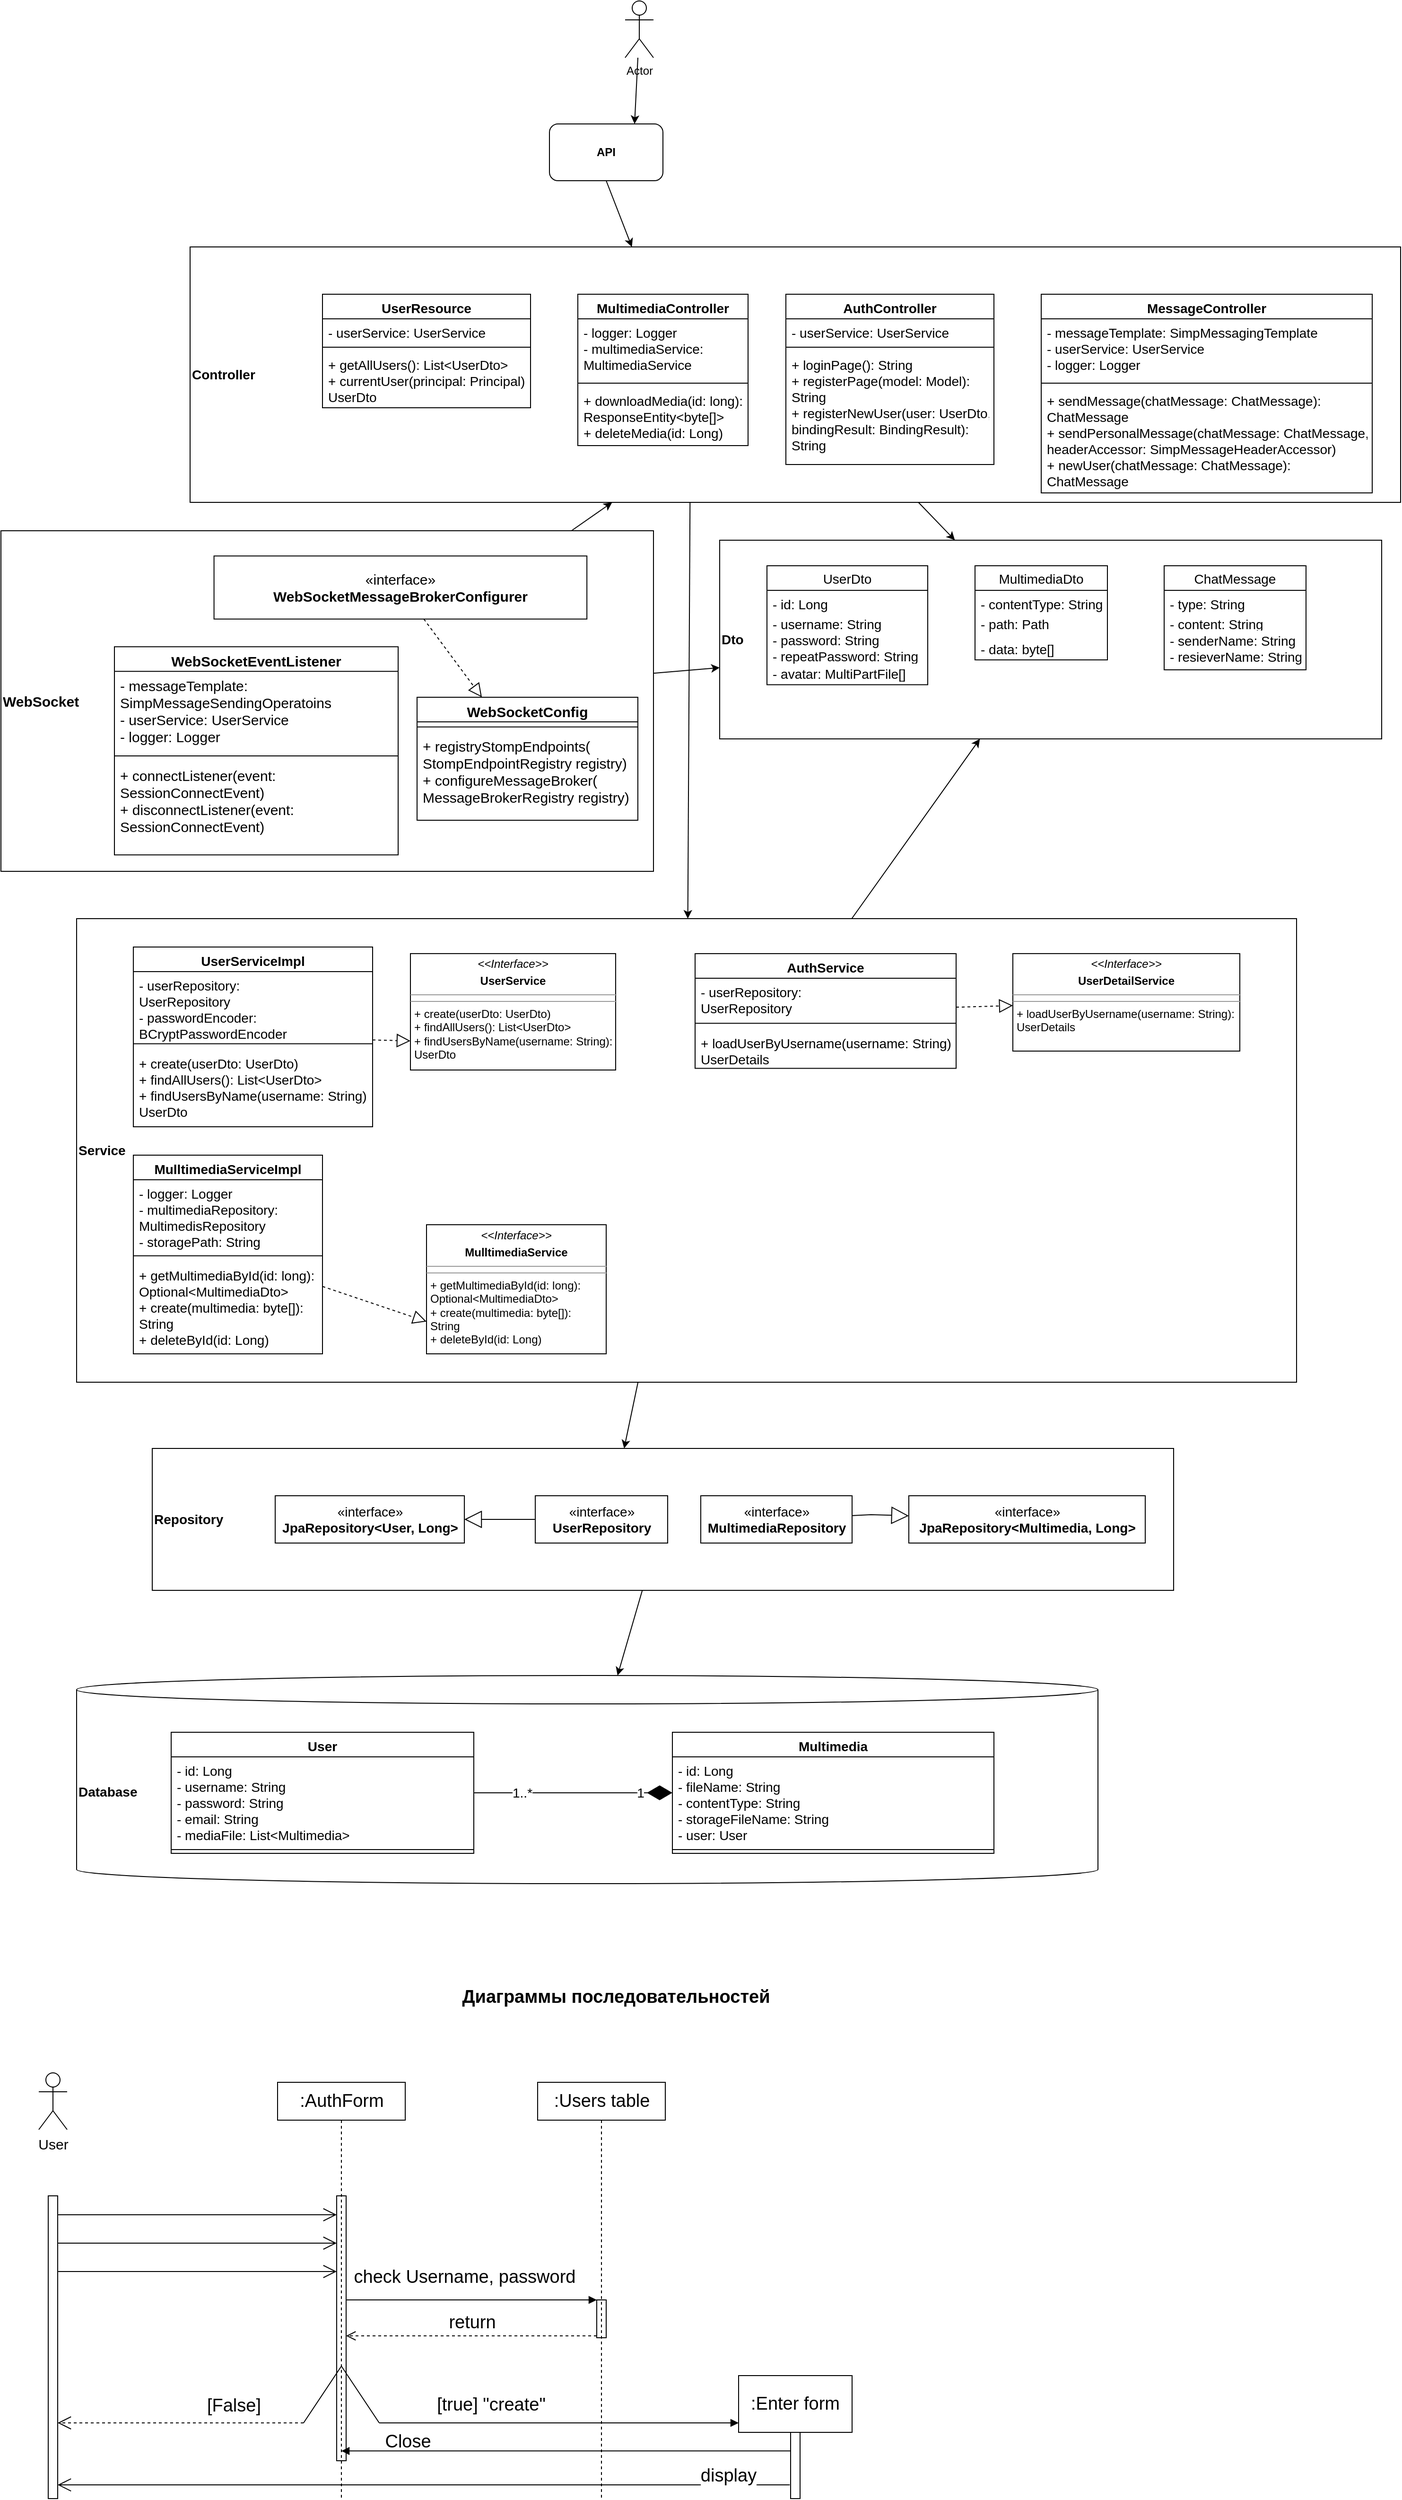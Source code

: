 <mxfile version="17.5.0" type="github">
  <diagram id="T5TLAatCbtVXXhCoBw2x" name="Page-1">
    <mxGraphModel dx="2500" dy="2068" grid="1" gridSize="10" guides="1" tooltips="1" connect="1" arrows="1" fold="1" page="1" pageScale="1" pageWidth="827" pageHeight="1169" math="0" shadow="0">
      <root>
        <mxCell id="0" />
        <mxCell id="1" parent="0" />
        <mxCell id="Z2O5uWB8J5TpZVNlAOfy-1" value="Actor" style="shape=umlActor;verticalLabelPosition=bottom;verticalAlign=top;html=1;outlineConnect=0;" vertex="1" parent="1">
          <mxGeometry x="220" y="-120" width="30" height="60" as="geometry" />
        </mxCell>
        <mxCell id="Z2O5uWB8J5TpZVNlAOfy-2" value="&lt;b&gt;API&lt;/b&gt;" style="rounded=1;whiteSpace=wrap;html=1;" vertex="1" parent="1">
          <mxGeometry x="140" y="10" width="120" height="60" as="geometry" />
        </mxCell>
        <mxCell id="Z2O5uWB8J5TpZVNlAOfy-3" value="" style="endArrow=classic;html=1;rounded=0;fontSize=13;exitX=0.5;exitY=1;exitDx=0;exitDy=0;entryX=0.365;entryY=0;entryDx=0;entryDy=0;entryPerimeter=0;" edge="1" parent="1" source="Z2O5uWB8J5TpZVNlAOfy-2" target="Z2O5uWB8J5TpZVNlAOfy-4">
          <mxGeometry width="50" height="50" relative="1" as="geometry">
            <mxPoint x="390" y="420" as="sourcePoint" />
            <mxPoint x="375" y="210" as="targetPoint" />
            <Array as="points" />
          </mxGeometry>
        </mxCell>
        <mxCell id="Z2O5uWB8J5TpZVNlAOfy-4" value="&lt;div style=&quot;font-size: 14px&quot; align=&quot;left&quot;&gt;&lt;font style=&quot;font-size: 14px&quot;&gt;&lt;b&gt;Controller&lt;/b&gt;&lt;/font&gt;&lt;/div&gt;" style="rounded=0;whiteSpace=wrap;html=1;fontSize=13;align=left;" vertex="1" parent="1">
          <mxGeometry x="-240" y="140" width="1280" height="270" as="geometry" />
        </mxCell>
        <mxCell id="Z2O5uWB8J5TpZVNlAOfy-5" value="" style="endArrow=classic;html=1;rounded=0;fontSize=13;exitX=0.413;exitY=1;exitDx=0;exitDy=0;exitPerimeter=0;" edge="1" parent="1" source="Z2O5uWB8J5TpZVNlAOfy-4" target="Z2O5uWB8J5TpZVNlAOfy-6">
          <mxGeometry width="50" height="50" relative="1" as="geometry">
            <mxPoint x="250" y="420" as="sourcePoint" />
            <mxPoint x="90" y="510" as="targetPoint" />
            <Array as="points" />
          </mxGeometry>
        </mxCell>
        <mxCell id="Z2O5uWB8J5TpZVNlAOfy-19" value="" style="endArrow=classic;html=1;rounded=0;fontSize=13;" edge="1" parent="1" source="Z2O5uWB8J5TpZVNlAOfy-7" target="Z2O5uWB8J5TpZVNlAOfy-10">
          <mxGeometry width="50" height="50" relative="1" as="geometry">
            <mxPoint x="480" y="760" as="sourcePoint" />
            <mxPoint x="483.24" y="817" as="targetPoint" />
            <Array as="points" />
          </mxGeometry>
        </mxCell>
        <mxCell id="Z2O5uWB8J5TpZVNlAOfy-47" value="UserResource" style="swimlane;fontStyle=1;align=center;verticalAlign=top;childLayout=stackLayout;horizontal=1;startSize=26;horizontalStack=0;resizeParent=1;resizeParentMax=0;resizeLast=0;collapsible=1;marginBottom=0;fontSize=14;" vertex="1" parent="1">
          <mxGeometry x="-100" y="190" width="220" height="120" as="geometry" />
        </mxCell>
        <mxCell id="Z2O5uWB8J5TpZVNlAOfy-48" value="- userService: UserService" style="text;strokeColor=none;fillColor=none;align=left;verticalAlign=top;spacingLeft=4;spacingRight=4;overflow=hidden;rotatable=0;points=[[0,0.5],[1,0.5]];portConstraint=eastwest;fontSize=14;" vertex="1" parent="Z2O5uWB8J5TpZVNlAOfy-47">
          <mxGeometry y="26" width="220" height="26" as="geometry" />
        </mxCell>
        <mxCell id="Z2O5uWB8J5TpZVNlAOfy-49" value="" style="line;strokeWidth=1;fillColor=none;align=left;verticalAlign=middle;spacingTop=-1;spacingLeft=3;spacingRight=3;rotatable=0;labelPosition=right;points=[];portConstraint=eastwest;fontSize=14;" vertex="1" parent="Z2O5uWB8J5TpZVNlAOfy-47">
          <mxGeometry y="52" width="220" height="8" as="geometry" />
        </mxCell>
        <mxCell id="Z2O5uWB8J5TpZVNlAOfy-50" value="+ getAllUsers(): List&lt;UserDto&gt;&#xa;+ currentUser(principal: Principal):&#xa;UserDto&#xa;&#xa;" style="text;strokeColor=none;fillColor=none;align=left;verticalAlign=top;spacingLeft=4;spacingRight=4;overflow=hidden;rotatable=0;points=[[0,0.5],[1,0.5]];portConstraint=eastwest;fontSize=14;" vertex="1" parent="Z2O5uWB8J5TpZVNlAOfy-47">
          <mxGeometry y="60" width="220" height="60" as="geometry" />
        </mxCell>
        <mxCell id="Z2O5uWB8J5TpZVNlAOfy-51" value="MultimediaController" style="swimlane;fontStyle=1;align=center;verticalAlign=top;childLayout=stackLayout;horizontal=1;startSize=26;horizontalStack=0;resizeParent=1;resizeParentMax=0;resizeLast=0;collapsible=1;marginBottom=0;fontSize=14;" vertex="1" parent="1">
          <mxGeometry x="170" y="190" width="180" height="160" as="geometry" />
        </mxCell>
        <mxCell id="Z2O5uWB8J5TpZVNlAOfy-52" value="- logger: Logger&#xa;- multimediaService:&#xa;MultimediaService&#xa;" style="text;strokeColor=none;fillColor=none;align=left;verticalAlign=top;spacingLeft=4;spacingRight=4;overflow=hidden;rotatable=0;points=[[0,0.5],[1,0.5]];portConstraint=eastwest;fontSize=14;" vertex="1" parent="Z2O5uWB8J5TpZVNlAOfy-51">
          <mxGeometry y="26" width="180" height="64" as="geometry" />
        </mxCell>
        <mxCell id="Z2O5uWB8J5TpZVNlAOfy-53" value="" style="line;strokeWidth=1;fillColor=none;align=left;verticalAlign=middle;spacingTop=-1;spacingLeft=3;spacingRight=3;rotatable=0;labelPosition=right;points=[];portConstraint=eastwest;fontSize=14;" vertex="1" parent="Z2O5uWB8J5TpZVNlAOfy-51">
          <mxGeometry y="90" width="180" height="8" as="geometry" />
        </mxCell>
        <mxCell id="Z2O5uWB8J5TpZVNlAOfy-54" value="+ downloadMedia(id: long): &#xa;ResponseEntity&lt;byte[]&gt;&#xa;+ deleteMedia(id: Long)&#xa;" style="text;strokeColor=none;fillColor=none;align=left;verticalAlign=top;spacingLeft=4;spacingRight=4;overflow=hidden;rotatable=0;points=[[0,0.5],[1,0.5]];portConstraint=eastwest;fontSize=14;" vertex="1" parent="Z2O5uWB8J5TpZVNlAOfy-51">
          <mxGeometry y="98" width="180" height="62" as="geometry" />
        </mxCell>
        <mxCell id="Z2O5uWB8J5TpZVNlAOfy-72" value="" style="endArrow=classic;html=1;rounded=0;fontSize=14;entryX=0.75;entryY=0;entryDx=0;entryDy=0;" edge="1" parent="1" source="Z2O5uWB8J5TpZVNlAOfy-1" target="Z2O5uWB8J5TpZVNlAOfy-2">
          <mxGeometry width="50" height="50" relative="1" as="geometry">
            <mxPoint x="450" y="60" as="sourcePoint" />
            <mxPoint x="500" y="10" as="targetPoint" />
          </mxGeometry>
        </mxCell>
        <mxCell id="Z2O5uWB8J5TpZVNlAOfy-137" value="" style="group" vertex="1" connectable="0" parent="1">
          <mxGeometry x="-360" y="1650" width="1080" height="220" as="geometry" />
        </mxCell>
        <mxCell id="Z2O5uWB8J5TpZVNlAOfy-10" value="&lt;div style=&quot;font-size: 14px&quot;&gt;&lt;font style=&quot;font-size: 14px&quot;&gt;&lt;b&gt;Database&lt;/b&gt;&lt;/font&gt;&lt;/div&gt;" style="shape=cylinder3;whiteSpace=wrap;html=1;boundedLbl=1;backgroundOutline=1;size=15;fontSize=13;align=left;" vertex="1" parent="Z2O5uWB8J5TpZVNlAOfy-137">
          <mxGeometry width="1080" height="220" as="geometry" />
        </mxCell>
        <mxCell id="Z2O5uWB8J5TpZVNlAOfy-11" value="User" style="swimlane;fontStyle=1;align=center;verticalAlign=top;childLayout=stackLayout;horizontal=1;startSize=26;horizontalStack=0;resizeParent=1;resizeParentMax=0;resizeLast=0;collapsible=1;marginBottom=0;fontSize=14;" vertex="1" parent="Z2O5uWB8J5TpZVNlAOfy-137">
          <mxGeometry x="100" y="60" width="320" height="128" as="geometry" />
        </mxCell>
        <mxCell id="Z2O5uWB8J5TpZVNlAOfy-12" value="- id: Long&#xa;- username: String&#xa;- password: String&#xa;- email: String&#xa;- mediaFile: List&lt;Multimedia&gt;&#xa;&#xa;" style="text;strokeColor=none;fillColor=none;align=left;verticalAlign=top;spacingLeft=4;spacingRight=4;overflow=hidden;rotatable=0;points=[[0,0.5],[1,0.5]];portConstraint=eastwest;fontSize=14;" vertex="1" parent="Z2O5uWB8J5TpZVNlAOfy-11">
          <mxGeometry y="26" width="320" height="94" as="geometry" />
        </mxCell>
        <mxCell id="Z2O5uWB8J5TpZVNlAOfy-13" value="" style="line;strokeWidth=1;fillColor=none;align=left;verticalAlign=middle;spacingTop=-1;spacingLeft=3;spacingRight=3;rotatable=0;labelPosition=right;points=[];portConstraint=eastwest;fontSize=14;" vertex="1" parent="Z2O5uWB8J5TpZVNlAOfy-11">
          <mxGeometry y="120" width="320" height="8" as="geometry" />
        </mxCell>
        <mxCell id="Z2O5uWB8J5TpZVNlAOfy-15" value="Multimedia" style="swimlane;fontStyle=1;align=center;verticalAlign=top;childLayout=stackLayout;horizontal=1;startSize=26;horizontalStack=0;resizeParent=1;resizeParentMax=0;resizeLast=0;collapsible=1;marginBottom=0;fontSize=14;" vertex="1" parent="Z2O5uWB8J5TpZVNlAOfy-137">
          <mxGeometry x="630" y="60" width="340" height="128" as="geometry" />
        </mxCell>
        <mxCell id="Z2O5uWB8J5TpZVNlAOfy-16" value="- id: Long&#xa;- fileName: String&#xa;- contentType: String&#xa;- storageFileName: String&#xa;- user: User&#xa;&#xa;&#xa;&#xa;" style="text;strokeColor=none;fillColor=none;align=left;verticalAlign=top;spacingLeft=4;spacingRight=4;overflow=hidden;rotatable=0;points=[[0,0.5],[1,0.5]];portConstraint=eastwest;fontSize=14;" vertex="1" parent="Z2O5uWB8J5TpZVNlAOfy-15">
          <mxGeometry y="26" width="340" height="94" as="geometry" />
        </mxCell>
        <mxCell id="Z2O5uWB8J5TpZVNlAOfy-17" value="" style="line;strokeWidth=1;fillColor=none;align=left;verticalAlign=middle;spacingTop=-1;spacingLeft=3;spacingRight=3;rotatable=0;labelPosition=right;points=[];portConstraint=eastwest;fontSize=14;" vertex="1" parent="Z2O5uWB8J5TpZVNlAOfy-15">
          <mxGeometry y="120" width="340" height="8" as="geometry" />
        </mxCell>
        <mxCell id="Z2O5uWB8J5TpZVNlAOfy-25" value="" style="endArrow=diamondThin;endFill=1;endSize=24;html=1;rounded=0;fontSize=14;" edge="1" parent="Z2O5uWB8J5TpZVNlAOfy-137" source="Z2O5uWB8J5TpZVNlAOfy-11" target="Z2O5uWB8J5TpZVNlAOfy-15">
          <mxGeometry width="160" relative="1" as="geometry">
            <mxPoint x="480" y="960" as="sourcePoint" />
            <mxPoint x="730" y="960" as="targetPoint" />
          </mxGeometry>
        </mxCell>
        <mxCell id="Z2O5uWB8J5TpZVNlAOfy-26" value="1..*" style="edgeLabel;html=1;align=center;verticalAlign=middle;resizable=0;points=[];fontSize=14;" vertex="1" connectable="0" parent="Z2O5uWB8J5TpZVNlAOfy-25">
          <mxGeometry x="-0.513" relative="1" as="geometry">
            <mxPoint as="offset" />
          </mxGeometry>
        </mxCell>
        <mxCell id="Z2O5uWB8J5TpZVNlAOfy-27" value="1" style="edgeLabel;html=1;align=center;verticalAlign=middle;resizable=0;points=[];fontSize=14;" vertex="1" connectable="0" parent="Z2O5uWB8J5TpZVNlAOfy-25">
          <mxGeometry x="0.676" relative="1" as="geometry">
            <mxPoint as="offset" />
          </mxGeometry>
        </mxCell>
        <mxCell id="Z2O5uWB8J5TpZVNlAOfy-140" value="" style="group" vertex="1" connectable="0" parent="1">
          <mxGeometry x="-360" y="750" width="1290" height="810" as="geometry" />
        </mxCell>
        <mxCell id="Z2O5uWB8J5TpZVNlAOfy-139" value="" style="group" vertex="1" connectable="0" parent="Z2O5uWB8J5TpZVNlAOfy-140">
          <mxGeometry x="80" y="660" width="1080" height="150" as="geometry" />
        </mxCell>
        <mxCell id="Z2O5uWB8J5TpZVNlAOfy-7" value="&lt;div style=&quot;font-size: 14px&quot; align=&quot;left&quot;&gt;&lt;font style=&quot;font-size: 14px&quot;&gt;&lt;b&gt;Re&lt;span class=&quot;VIiyi&quot; lang=&quot;en&quot;&gt;&lt;span class=&quot;JLqJ4b ChMk0b C1N51c&quot;&gt;&lt;span class=&quot;Q4iAWc&quot;&gt;pository&lt;/span&gt;&lt;/span&gt;&lt;/span&gt;&lt;/b&gt;&lt;/font&gt;&lt;/div&gt;" style="rounded=0;whiteSpace=wrap;html=1;fontSize=13;align=left;" vertex="1" parent="Z2O5uWB8J5TpZVNlAOfy-139">
          <mxGeometry width="1080" height="150" as="geometry" />
        </mxCell>
        <mxCell id="Z2O5uWB8J5TpZVNlAOfy-28" value="&lt;div&gt;«interface»&lt;b&gt;&lt;br&gt;&lt;/b&gt;&lt;/div&gt;&lt;div&gt;&lt;b&gt;User&lt;/b&gt;&lt;font style=&quot;font-size: 14px&quot;&gt;&lt;b&gt;Re&lt;span class=&quot;VIiyi&quot; lang=&quot;en&quot;&gt;&lt;span class=&quot;JLqJ4b ChMk0b C1N51c&quot;&gt;&lt;span class=&quot;Q4iAWc&quot;&gt;pository&lt;/span&gt;&lt;/span&gt;&lt;/span&gt;&lt;/b&gt;&lt;/font&gt;&lt;/div&gt;" style="html=1;fontSize=14;" vertex="1" parent="Z2O5uWB8J5TpZVNlAOfy-139">
          <mxGeometry x="405" y="50" width="140" height="50" as="geometry" />
        </mxCell>
        <mxCell id="Z2O5uWB8J5TpZVNlAOfy-29" value="&lt;div&gt;«interface»&lt;b&gt;&lt;br&gt;&lt;/b&gt;&lt;/div&gt;&lt;div&gt;&lt;b&gt;Multimedia&lt;/b&gt;&lt;font style=&quot;font-size: 14px&quot;&gt;&lt;b&gt;Re&lt;span class=&quot;VIiyi&quot; lang=&quot;en&quot;&gt;&lt;span class=&quot;JLqJ4b ChMk0b C1N51c&quot;&gt;&lt;span class=&quot;Q4iAWc&quot;&gt;pository&lt;/span&gt;&lt;/span&gt;&lt;/span&gt;&lt;/b&gt;&lt;/font&gt;&lt;/div&gt;" style="html=1;fontSize=14;" vertex="1" parent="Z2O5uWB8J5TpZVNlAOfy-139">
          <mxGeometry x="580" y="50" width="160" height="50" as="geometry" />
        </mxCell>
        <mxCell id="Z2O5uWB8J5TpZVNlAOfy-58" value="" style="endArrow=block;endSize=16;endFill=0;html=1;rounded=0;fontSize=14;entryX=1;entryY=0.5;entryDx=0;entryDy=0;" edge="1" parent="Z2O5uWB8J5TpZVNlAOfy-139" source="Z2O5uWB8J5TpZVNlAOfy-28" target="Z2O5uWB8J5TpZVNlAOfy-64">
          <mxGeometry x="0.864" y="60" width="160" relative="1" as="geometry">
            <mxPoint x="320" y="-360" as="sourcePoint" />
            <mxPoint x="280" y="-430" as="targetPoint" />
            <mxPoint as="offset" />
          </mxGeometry>
        </mxCell>
        <mxCell id="Z2O5uWB8J5TpZVNlAOfy-59" value="" style="endArrow=block;endSize=16;endFill=0;html=1;rounded=0;fontSize=14;" edge="1" parent="Z2O5uWB8J5TpZVNlAOfy-139" source="Z2O5uWB8J5TpZVNlAOfy-29" target="Z2O5uWB8J5TpZVNlAOfy-65">
          <mxGeometry x="-0.178" y="18" width="160" relative="1" as="geometry">
            <mxPoint x="816.834" y="-400" as="sourcePoint" />
            <mxPoint x="940" y="-390" as="targetPoint" />
            <Array as="points">
              <mxPoint x="760" y="70" />
            </Array>
            <mxPoint as="offset" />
          </mxGeometry>
        </mxCell>
        <mxCell id="Z2O5uWB8J5TpZVNlAOfy-64" value="&lt;div&gt;«interface»&lt;/div&gt;&lt;div&gt;&lt;b&gt;J&lt;/b&gt;&lt;font style=&quot;font-size: 14px&quot;&gt;&lt;b&gt;&lt;span class=&quot;VIiyi&quot; lang=&quot;en&quot;&gt;&lt;span class=&quot;JLqJ4b ChMk0b C1N51c&quot;&gt;&lt;span class=&quot;Q4iAWc&quot;&gt;pa&lt;/span&gt;&lt;/span&gt;&lt;/span&gt;&lt;/b&gt;&lt;/font&gt;&lt;font style=&quot;font-size: 14px&quot;&gt;&lt;b&gt;Re&lt;span class=&quot;VIiyi&quot; lang=&quot;en&quot;&gt;&lt;span class=&quot;JLqJ4b ChMk0b C1N51c&quot;&gt;&lt;span class=&quot;Q4iAWc&quot;&gt;pository&amp;lt;User, Long&amp;gt;&lt;/span&gt;&lt;/span&gt;&lt;/span&gt;&lt;/b&gt;&lt;/font&gt;&lt;/div&gt;" style="html=1;fontSize=14;" vertex="1" parent="Z2O5uWB8J5TpZVNlAOfy-139">
          <mxGeometry x="130" y="50" width="200" height="50" as="geometry" />
        </mxCell>
        <mxCell id="Z2O5uWB8J5TpZVNlAOfy-65" value="«interface»&lt;br&gt;&lt;div&gt;&lt;b&gt;J&lt;/b&gt;&lt;font style=&quot;font-size: 14px&quot;&gt;&lt;b&gt;&lt;span class=&quot;VIiyi&quot; lang=&quot;en&quot;&gt;&lt;span class=&quot;JLqJ4b ChMk0b C1N51c&quot;&gt;&lt;span class=&quot;Q4iAWc&quot;&gt;pa&lt;/span&gt;&lt;/span&gt;&lt;/span&gt;&lt;/b&gt;&lt;/font&gt;&lt;font style=&quot;font-size: 14px&quot;&gt;&lt;b&gt;Re&lt;span class=&quot;VIiyi&quot; lang=&quot;en&quot;&gt;&lt;span class=&quot;JLqJ4b ChMk0b C1N51c&quot;&gt;&lt;span class=&quot;Q4iAWc&quot;&gt;pository&amp;lt;Multimedia, Long&amp;gt;&lt;/span&gt;&lt;/span&gt;&lt;/span&gt;&lt;/b&gt;&lt;/font&gt;&lt;/div&gt;" style="html=1;fontSize=14;" vertex="1" parent="Z2O5uWB8J5TpZVNlAOfy-139">
          <mxGeometry x="800" y="50" width="250" height="50" as="geometry" />
        </mxCell>
        <mxCell id="Z2O5uWB8J5TpZVNlAOfy-8" value="" style="endArrow=classic;html=1;rounded=0;fontSize=13;entryX=0.462;entryY=0;entryDx=0;entryDy=0;entryPerimeter=0;" edge="1" parent="Z2O5uWB8J5TpZVNlAOfy-140" source="Z2O5uWB8J5TpZVNlAOfy-6" target="Z2O5uWB8J5TpZVNlAOfy-7">
          <mxGeometry width="50" height="50" relative="1" as="geometry">
            <mxPoint x="614.5" y="-100" as="sourcePoint" />
            <mxPoint x="614.5" y="-60" as="targetPoint" />
            <Array as="points" />
          </mxGeometry>
        </mxCell>
        <mxCell id="Z2O5uWB8J5TpZVNlAOfy-192" value="" style="group" vertex="1" connectable="0" parent="Z2O5uWB8J5TpZVNlAOfy-140">
          <mxGeometry y="100" width="1290" height="490" as="geometry" />
        </mxCell>
        <mxCell id="Z2O5uWB8J5TpZVNlAOfy-6" value="&lt;div align=&quot;left&quot;&gt;&lt;font style=&quot;font-size: 14px&quot;&gt;&lt;b&gt;Service&lt;/b&gt;&lt;/font&gt;&lt;/div&gt;" style="rounded=0;whiteSpace=wrap;html=1;fontSize=13;align=left;" vertex="1" parent="Z2O5uWB8J5TpZVNlAOfy-192">
          <mxGeometry width="1290" height="490" as="geometry" />
        </mxCell>
        <mxCell id="Z2O5uWB8J5TpZVNlAOfy-43" value="AuthService" style="swimlane;fontStyle=1;align=center;verticalAlign=top;childLayout=stackLayout;horizontal=1;startSize=26;horizontalStack=0;resizeParent=1;resizeParentMax=0;resizeLast=0;collapsible=1;marginBottom=0;fontSize=14;" vertex="1" parent="Z2O5uWB8J5TpZVNlAOfy-192">
          <mxGeometry x="654" y="36.95" width="276" height="121.29" as="geometry" />
        </mxCell>
        <mxCell id="Z2O5uWB8J5TpZVNlAOfy-44" value="- userRepository: &#xa;UserRepository" style="text;strokeColor=none;fillColor=none;align=left;verticalAlign=top;spacingLeft=4;spacingRight=4;overflow=hidden;rotatable=0;points=[[0,0.5],[1,0.5]];portConstraint=eastwest;fontSize=14;" vertex="1" parent="Z2O5uWB8J5TpZVNlAOfy-43">
          <mxGeometry y="26" width="276" height="41.29" as="geometry" />
        </mxCell>
        <mxCell id="Z2O5uWB8J5TpZVNlAOfy-45" value="" style="line;strokeWidth=1;fillColor=none;align=left;verticalAlign=middle;spacingTop=-1;spacingLeft=3;spacingRight=3;rotatable=0;labelPosition=right;points=[];portConstraint=eastwest;fontSize=14;" vertex="1" parent="Z2O5uWB8J5TpZVNlAOfy-43">
          <mxGeometry y="67.29" width="276" height="12.706" as="geometry" />
        </mxCell>
        <mxCell id="Z2O5uWB8J5TpZVNlAOfy-46" value="+ loadUserByUsername(username: String):&#xa;UserDetails" style="text;strokeColor=none;fillColor=none;align=left;verticalAlign=top;spacingLeft=4;spacingRight=4;overflow=hidden;rotatable=0;points=[[0,0.5],[1,0.5]];portConstraint=eastwest;fontSize=14;" vertex="1" parent="Z2O5uWB8J5TpZVNlAOfy-43">
          <mxGeometry y="79.996" width="276" height="41.294" as="geometry" />
        </mxCell>
        <mxCell id="Z2O5uWB8J5TpZVNlAOfy-61" value="&lt;p style=&quot;margin: 0px ; margin-top: 4px ; text-align: center&quot;&gt;&lt;i&gt;&amp;lt;&amp;lt;Interface&amp;gt;&amp;gt;&lt;/i&gt;&lt;/p&gt;&lt;p style=&quot;margin: 0px ; margin-top: 4px ; text-align: center&quot;&gt;&lt;b&gt;UserDetailService&lt;/b&gt;&lt;b&gt;&lt;/b&gt;&lt;b&gt;&lt;/b&gt;&lt;/p&gt;&lt;hr size=&quot;1&quot;&gt;&lt;hr size=&quot;1&quot;&gt;&lt;p style=&quot;margin: 0px ; margin-left: 4px&quot;&gt;+ loadUserByUsername(username: String):&lt;br&gt;UserDetails&lt;/p&gt;" style="verticalAlign=top;align=left;overflow=fill;fontSize=12;fontFamily=Helvetica;html=1;" vertex="1" parent="Z2O5uWB8J5TpZVNlAOfy-192">
          <mxGeometry x="990" y="36.95" width="240" height="103.05" as="geometry" />
        </mxCell>
        <mxCell id="Z2O5uWB8J5TpZVNlAOfy-86" value="&lt;p style=&quot;margin: 0px ; margin-top: 4px ; text-align: center&quot;&gt;&lt;i&gt;&amp;lt;&amp;lt;Interface&amp;gt;&amp;gt;&lt;/i&gt;&lt;b&gt;&lt;br&gt;&lt;/b&gt;&lt;/p&gt;&lt;p style=&quot;margin: 0px ; margin-top: 4px ; text-align: center&quot;&gt;&lt;b&gt;UserService&lt;/b&gt;&lt;br&gt;&lt;b&gt;&lt;/b&gt;&lt;/p&gt;&lt;hr size=&quot;1&quot;&gt;&lt;hr size=&quot;1&quot;&gt;&lt;p style=&quot;margin: 0px ; margin-left: 4px&quot;&gt;+ create(userDto: UserDto)&lt;br&gt;+ findAllUsers(): List&amp;lt;UserDto&amp;gt;&lt;br&gt;+ findUsersByName(username: String): &lt;br&gt;UserDto&lt;/p&gt;&lt;div&gt;&lt;br&gt;&lt;br&gt;&lt;/div&gt;" style="verticalAlign=top;align=left;overflow=fill;fontSize=12;fontFamily=Helvetica;html=1;" vertex="1" parent="Z2O5uWB8J5TpZVNlAOfy-192">
          <mxGeometry x="353" y="36.95" width="217" height="123.05" as="geometry" />
        </mxCell>
        <mxCell id="Z2O5uWB8J5TpZVNlAOfy-94" value="MulltimediaServiceImpl" style="swimlane;fontStyle=1;align=center;verticalAlign=top;childLayout=stackLayout;horizontal=1;startSize=26;horizontalStack=0;resizeParent=1;resizeParentMax=0;resizeLast=0;collapsible=1;marginBottom=0;fontSize=14;" vertex="1" parent="Z2O5uWB8J5TpZVNlAOfy-192">
          <mxGeometry x="60" y="250" width="200" height="209.996" as="geometry" />
        </mxCell>
        <mxCell id="Z2O5uWB8J5TpZVNlAOfy-95" value="- logger: Logger&#xa;- multimediaRepository:&#xa;MultimedisRepository&#xa;- storagePath: String&#xa;" style="text;strokeColor=none;fillColor=none;align=left;verticalAlign=top;spacingLeft=4;spacingRight=4;overflow=hidden;rotatable=0;points=[[0,0.5],[1,0.5]];portConstraint=eastwest;fontSize=14;" vertex="1" parent="Z2O5uWB8J5TpZVNlAOfy-94">
          <mxGeometry y="26" width="200" height="74" as="geometry" />
        </mxCell>
        <mxCell id="Z2O5uWB8J5TpZVNlAOfy-96" value="" style="line;strokeWidth=1;fillColor=none;align=left;verticalAlign=middle;spacingTop=-1;spacingLeft=3;spacingRight=3;rotatable=0;labelPosition=right;points=[];portConstraint=eastwest;fontSize=14;" vertex="1" parent="Z2O5uWB8J5TpZVNlAOfy-94">
          <mxGeometry y="100" width="200" height="12.706" as="geometry" />
        </mxCell>
        <mxCell id="Z2O5uWB8J5TpZVNlAOfy-97" value="+ getMultimediaById(id: long): &#xa;Optional&lt;MultimediaDto&gt;&#xa;+ create(multimedia: byte[]): &#xa;String&#xa;+ deleteById(id: Long)&#xa;" style="text;strokeColor=none;fillColor=none;align=left;verticalAlign=top;spacingLeft=4;spacingRight=4;overflow=hidden;rotatable=0;points=[[0,0.5],[1,0.5]];portConstraint=eastwest;fontSize=14;" vertex="1" parent="Z2O5uWB8J5TpZVNlAOfy-94">
          <mxGeometry y="112.706" width="200" height="97.29" as="geometry" />
        </mxCell>
        <mxCell id="Z2O5uWB8J5TpZVNlAOfy-98" value="&lt;p style=&quot;margin: 0px ; margin-top: 4px ; text-align: center&quot;&gt;&lt;i&gt;&amp;lt;&amp;lt;Interface&amp;gt;&amp;gt;&lt;/i&gt;&lt;/p&gt;&lt;p style=&quot;margin: 0px ; margin-top: 4px ; text-align: center&quot;&gt;&lt;b&gt;Mulltimedia&lt;/b&gt;&lt;b&gt;Service&lt;/b&gt;&lt;b&gt;&lt;/b&gt;&lt;/p&gt;&lt;hr size=&quot;1&quot;&gt;&lt;hr size=&quot;1&quot;&gt;&lt;p style=&quot;margin: 0px ; margin-left: 4px&quot;&gt;+ getMultimediaById(id: long): &lt;br&gt;Optional&amp;lt;MultimediaDto&amp;gt;&lt;br&gt;+ create(multimedia: byte[]): &lt;br&gt;String&lt;br&gt;+ deleteById(id: Long)&lt;/p&gt;&lt;div&gt;&lt;br&gt;&lt;br&gt;&lt;/div&gt;" style="verticalAlign=top;align=left;overflow=fill;fontSize=12;fontFamily=Helvetica;html=1;" vertex="1" parent="Z2O5uWB8J5TpZVNlAOfy-192">
          <mxGeometry x="370" y="323.53" width="190" height="136.47" as="geometry" />
        </mxCell>
        <mxCell id="Z2O5uWB8J5TpZVNlAOfy-82" value="UserServiceImpl" style="swimlane;fontStyle=1;align=center;verticalAlign=top;childLayout=stackLayout;horizontal=1;startSize=26;horizontalStack=0;resizeParent=1;resizeParentMax=0;resizeLast=0;collapsible=1;marginBottom=0;fontSize=14;" vertex="1" parent="Z2O5uWB8J5TpZVNlAOfy-192">
          <mxGeometry x="60" y="30" width="253" height="189.996" as="geometry" />
        </mxCell>
        <mxCell id="Z2O5uWB8J5TpZVNlAOfy-83" value="- userRepository: &#xa;UserRepository&#xa;- passwordEncoder: &#xa;BCryptPasswordEncoder&#xa;" style="text;strokeColor=none;fillColor=none;align=left;verticalAlign=top;spacingLeft=4;spacingRight=4;overflow=hidden;rotatable=0;points=[[0,0.5],[1,0.5]];portConstraint=eastwest;fontSize=14;fontStyle=0" vertex="1" parent="Z2O5uWB8J5TpZVNlAOfy-82">
          <mxGeometry y="26" width="253" height="69.88" as="geometry" />
        </mxCell>
        <mxCell id="Z2O5uWB8J5TpZVNlAOfy-84" value="" style="line;strokeWidth=1;fillColor=none;align=left;verticalAlign=middle;spacingTop=-1;spacingLeft=3;spacingRight=3;rotatable=0;labelPosition=right;points=[];portConstraint=eastwest;fontSize=14;" vertex="1" parent="Z2O5uWB8J5TpZVNlAOfy-82">
          <mxGeometry y="95.88" width="253" height="12.706" as="geometry" />
        </mxCell>
        <mxCell id="Z2O5uWB8J5TpZVNlAOfy-85" value="+ create(userDto: UserDto)&#xa;+ findAllUsers(): List&lt;UserDto&gt;&#xa;+ findUsersByName(username: String): &#xa;UserDto&#xa;" style="text;strokeColor=none;fillColor=none;align=left;verticalAlign=top;spacingLeft=4;spacingRight=4;overflow=hidden;rotatable=0;points=[[0,0.5],[1,0.5]];portConstraint=eastwest;fontSize=14;" vertex="1" parent="Z2O5uWB8J5TpZVNlAOfy-82">
          <mxGeometry y="108.586" width="253" height="81.41" as="geometry" />
        </mxCell>
        <mxCell id="Z2O5uWB8J5TpZVNlAOfy-63" value="" style="endArrow=block;dashed=1;endFill=0;endSize=12;html=1;rounded=0;fontSize=14;" edge="1" parent="Z2O5uWB8J5TpZVNlAOfy-192" source="Z2O5uWB8J5TpZVNlAOfy-43" target="Z2O5uWB8J5TpZVNlAOfy-61">
          <mxGeometry width="160" relative="1" as="geometry">
            <mxPoint x="910" y="975.588" as="sourcePoint" />
            <mxPoint x="865.694" y="929.529" as="targetPoint" />
            <Array as="points" />
          </mxGeometry>
        </mxCell>
        <mxCell id="Z2O5uWB8J5TpZVNlAOfy-99" value="" style="endArrow=block;dashed=1;endFill=0;endSize=12;html=1;rounded=0;fontSize=14;entryX=0;entryY=0.75;entryDx=0;entryDy=0;" edge="1" parent="Z2O5uWB8J5TpZVNlAOfy-192" source="Z2O5uWB8J5TpZVNlAOfy-94" target="Z2O5uWB8J5TpZVNlAOfy-98">
          <mxGeometry width="160" relative="1" as="geometry">
            <mxPoint x="170" y="1471.912" as="sourcePoint" />
            <mxPoint x="330" y="1471.912" as="targetPoint" />
          </mxGeometry>
        </mxCell>
        <mxCell id="Z2O5uWB8J5TpZVNlAOfy-87" value="" style="endArrow=block;dashed=1;endFill=0;endSize=12;html=1;rounded=0;fontSize=14;entryX=0;entryY=0.75;entryDx=0;entryDy=0;" edge="1" parent="Z2O5uWB8J5TpZVNlAOfy-192" source="Z2O5uWB8J5TpZVNlAOfy-82" target="Z2O5uWB8J5TpZVNlAOfy-86">
          <mxGeometry width="160" relative="1" as="geometry">
            <mxPoint x="170" y="1253.529" as="sourcePoint" />
            <mxPoint x="330" y="1253.529" as="targetPoint" />
          </mxGeometry>
        </mxCell>
        <mxCell id="Z2O5uWB8J5TpZVNlAOfy-141" value="" style="endArrow=classic;html=1;rounded=0;fontSize=14;" edge="1" parent="1" source="Z2O5uWB8J5TpZVNlAOfy-4" target="Z2O5uWB8J5TpZVNlAOfy-136">
          <mxGeometry width="50" height="50" relative="1" as="geometry">
            <mxPoint x="190" y="460" as="sourcePoint" />
            <mxPoint x="240" y="410" as="targetPoint" />
          </mxGeometry>
        </mxCell>
        <mxCell id="Z2O5uWB8J5TpZVNlAOfy-143" value="" style="endArrow=classic;html=1;rounded=0;fontSize=14;" edge="1" parent="1" source="Z2O5uWB8J5TpZVNlAOfy-6" target="Z2O5uWB8J5TpZVNlAOfy-136">
          <mxGeometry width="50" height="50" relative="1" as="geometry">
            <mxPoint x="389" y="670" as="sourcePoint" />
            <mxPoint x="439" y="620" as="targetPoint" />
          </mxGeometry>
        </mxCell>
        <mxCell id="Z2O5uWB8J5TpZVNlAOfy-160" value="AuthController" style="swimlane;fontStyle=1;align=center;verticalAlign=top;childLayout=stackLayout;horizontal=1;startSize=26;horizontalStack=0;resizeParent=1;resizeParentMax=0;resizeLast=0;collapsible=1;marginBottom=0;fontSize=14;" vertex="1" parent="1">
          <mxGeometry x="390" y="190" width="220" height="180" as="geometry" />
        </mxCell>
        <mxCell id="Z2O5uWB8J5TpZVNlAOfy-161" value="- userService: UserService" style="text;strokeColor=none;fillColor=none;align=left;verticalAlign=top;spacingLeft=4;spacingRight=4;overflow=hidden;rotatable=0;points=[[0,0.5],[1,0.5]];portConstraint=eastwest;fontSize=14;" vertex="1" parent="Z2O5uWB8J5TpZVNlAOfy-160">
          <mxGeometry y="26" width="220" height="26" as="geometry" />
        </mxCell>
        <mxCell id="Z2O5uWB8J5TpZVNlAOfy-162" value="" style="line;strokeWidth=1;fillColor=none;align=left;verticalAlign=middle;spacingTop=-1;spacingLeft=3;spacingRight=3;rotatable=0;labelPosition=right;points=[];portConstraint=eastwest;fontSize=14;" vertex="1" parent="Z2O5uWB8J5TpZVNlAOfy-160">
          <mxGeometry y="52" width="220" height="8" as="geometry" />
        </mxCell>
        <mxCell id="Z2O5uWB8J5TpZVNlAOfy-163" value="+ loginPage(): String&#xa;+ registerPage(model: Model):&#xa;String&#xa;+ registerNewUser(user: UserDto,&#xa;bindingResult: BindingResult):&#xa;String&#xa;&#xa;&#xa;" style="text;strokeColor=none;fillColor=none;align=left;verticalAlign=top;spacingLeft=4;spacingRight=4;overflow=hidden;rotatable=0;points=[[0,0.5],[1,0.5]];portConstraint=eastwest;fontSize=14;" vertex="1" parent="Z2O5uWB8J5TpZVNlAOfy-160">
          <mxGeometry y="60" width="220" height="120" as="geometry" />
        </mxCell>
        <mxCell id="Z2O5uWB8J5TpZVNlAOfy-168" value="MessageController" style="swimlane;fontStyle=1;align=center;verticalAlign=top;childLayout=stackLayout;horizontal=1;startSize=26;horizontalStack=0;resizeParent=1;resizeParentMax=0;resizeLast=0;collapsible=1;marginBottom=0;fontSize=14;" vertex="1" parent="1">
          <mxGeometry x="660" y="190" width="350" height="210" as="geometry" />
        </mxCell>
        <mxCell id="Z2O5uWB8J5TpZVNlAOfy-169" value="- messageTemplate: SimpMessagingTemplate&#xa;- userService: UserService&#xa;- logger: Logger&#xa;&#xa;" style="text;strokeColor=none;fillColor=none;align=left;verticalAlign=top;spacingLeft=4;spacingRight=4;overflow=hidden;rotatable=0;points=[[0,0.5],[1,0.5]];portConstraint=eastwest;fontSize=14;" vertex="1" parent="Z2O5uWB8J5TpZVNlAOfy-168">
          <mxGeometry y="26" width="350" height="64" as="geometry" />
        </mxCell>
        <mxCell id="Z2O5uWB8J5TpZVNlAOfy-170" value="" style="line;strokeWidth=1;fillColor=none;align=left;verticalAlign=middle;spacingTop=-1;spacingLeft=3;spacingRight=3;rotatable=0;labelPosition=right;points=[];portConstraint=eastwest;fontSize=14;" vertex="1" parent="Z2O5uWB8J5TpZVNlAOfy-168">
          <mxGeometry y="90" width="350" height="8" as="geometry" />
        </mxCell>
        <mxCell id="Z2O5uWB8J5TpZVNlAOfy-171" value="+ sendMessage(chatMessage: ChatMessage): &#xa;ChatMessage&#xa;+ sendPersonalMessage(chatMessage: ChatMessage,&#xa;headerAccessor: SimpMessageHeaderAccessor)&#xa;+ newUser(chatMessage: ChatMessage): &#xa;ChatMessage&#xa;" style="text;strokeColor=none;fillColor=none;align=left;verticalAlign=top;spacingLeft=4;spacingRight=4;overflow=hidden;rotatable=0;points=[[0,0.5],[1,0.5]];portConstraint=eastwest;fontSize=14;" vertex="1" parent="Z2O5uWB8J5TpZVNlAOfy-168">
          <mxGeometry y="98" width="350" height="112" as="geometry" />
        </mxCell>
        <mxCell id="Z2O5uWB8J5TpZVNlAOfy-190" value="" style="group" vertex="1" connectable="0" parent="1">
          <mxGeometry x="320" y="450" width="700" height="210" as="geometry" />
        </mxCell>
        <mxCell id="Z2O5uWB8J5TpZVNlAOfy-136" value="&lt;div align=&quot;left&quot;&gt;&lt;b&gt;Dto&lt;br&gt;&lt;/b&gt;&lt;/div&gt;" style="rounded=0;whiteSpace=wrap;html=1;fontSize=14;align=left;" vertex="1" parent="Z2O5uWB8J5TpZVNlAOfy-190">
          <mxGeometry width="700" height="210" as="geometry" />
        </mxCell>
        <mxCell id="Z2O5uWB8J5TpZVNlAOfy-144" value="UserDto" style="swimlane;fontStyle=0;childLayout=stackLayout;horizontal=1;startSize=26;fillColor=none;horizontalStack=0;resizeParent=1;resizeParentMax=0;resizeLast=0;collapsible=1;marginBottom=0;fontSize=14;" vertex="1" parent="Z2O5uWB8J5TpZVNlAOfy-190">
          <mxGeometry x="50" y="27.002" width="170" height="125.75" as="geometry" />
        </mxCell>
        <mxCell id="Z2O5uWB8J5TpZVNlAOfy-145" value="- id: Long&#xa;" style="text;strokeColor=none;fillColor=none;align=left;verticalAlign=top;spacingLeft=4;spacingRight=4;overflow=hidden;rotatable=0;points=[[0,0.5],[1,0.5]];portConstraint=eastwest;fontSize=14;" vertex="1" parent="Z2O5uWB8J5TpZVNlAOfy-144">
          <mxGeometry y="26" width="170" height="21" as="geometry" />
        </mxCell>
        <mxCell id="Z2O5uWB8J5TpZVNlAOfy-146" value="- username: String&#xa;- password: String&#xa;- repeatPassword: String" style="text;strokeColor=none;fillColor=none;align=left;verticalAlign=top;spacingLeft=4;spacingRight=4;overflow=hidden;rotatable=0;points=[[0,0.5],[1,0.5]];portConstraint=eastwest;fontSize=14;" vertex="1" parent="Z2O5uWB8J5TpZVNlAOfy-144">
          <mxGeometry y="47" width="170" height="52.5" as="geometry" />
        </mxCell>
        <mxCell id="Z2O5uWB8J5TpZVNlAOfy-147" value="- avatar: MultiPartFile[]" style="text;strokeColor=none;fillColor=none;align=left;verticalAlign=top;spacingLeft=4;spacingRight=4;overflow=hidden;rotatable=0;points=[[0,0.5],[1,0.5]];portConstraint=eastwest;fontSize=14;" vertex="1" parent="Z2O5uWB8J5TpZVNlAOfy-144">
          <mxGeometry y="99.5" width="170" height="26.25" as="geometry" />
        </mxCell>
        <mxCell id="Z2O5uWB8J5TpZVNlAOfy-152" value="MultimediaDto" style="swimlane;fontStyle=0;childLayout=stackLayout;horizontal=1;startSize=26;fillColor=none;horizontalStack=0;resizeParent=1;resizeParentMax=0;resizeLast=0;collapsible=1;marginBottom=0;fontSize=14;" vertex="1" parent="Z2O5uWB8J5TpZVNlAOfy-190">
          <mxGeometry x="270" y="27.0" width="140" height="99.5" as="geometry" />
        </mxCell>
        <mxCell id="Z2O5uWB8J5TpZVNlAOfy-153" value="- contentType: String" style="text;strokeColor=none;fillColor=none;align=left;verticalAlign=top;spacingLeft=4;spacingRight=4;overflow=hidden;rotatable=0;points=[[0,0.5],[1,0.5]];portConstraint=eastwest;fontSize=14;" vertex="1" parent="Z2O5uWB8J5TpZVNlAOfy-152">
          <mxGeometry y="26" width="140" height="21" as="geometry" />
        </mxCell>
        <mxCell id="Z2O5uWB8J5TpZVNlAOfy-154" value="- path: Path" style="text;strokeColor=none;fillColor=none;align=left;verticalAlign=top;spacingLeft=4;spacingRight=4;overflow=hidden;rotatable=0;points=[[0,0.5],[1,0.5]];portConstraint=eastwest;fontSize=14;" vertex="1" parent="Z2O5uWB8J5TpZVNlAOfy-152">
          <mxGeometry y="47" width="140" height="26.25" as="geometry" />
        </mxCell>
        <mxCell id="Z2O5uWB8J5TpZVNlAOfy-155" value="- data: byte[]" style="text;strokeColor=none;fillColor=none;align=left;verticalAlign=top;spacingLeft=4;spacingRight=4;overflow=hidden;rotatable=0;points=[[0,0.5],[1,0.5]];portConstraint=eastwest;fontSize=14;" vertex="1" parent="Z2O5uWB8J5TpZVNlAOfy-152">
          <mxGeometry y="73.25" width="140" height="26.25" as="geometry" />
        </mxCell>
        <mxCell id="Z2O5uWB8J5TpZVNlAOfy-182" value="ChatMessage" style="swimlane;fontStyle=0;childLayout=stackLayout;horizontal=1;startSize=26;fillColor=none;horizontalStack=0;resizeParent=1;resizeParentMax=0;resizeLast=0;collapsible=1;marginBottom=0;fontSize=14;" vertex="1" parent="Z2O5uWB8J5TpZVNlAOfy-190">
          <mxGeometry x="470" y="27.002" width="150" height="110" as="geometry" />
        </mxCell>
        <mxCell id="Z2O5uWB8J5TpZVNlAOfy-183" value="- type: String        " style="text;strokeColor=none;fillColor=none;align=left;verticalAlign=top;spacingLeft=4;spacingRight=4;overflow=hidden;rotatable=0;points=[[0,0.5],[1,0.5]];portConstraint=eastwest;fontSize=14;" vertex="1" parent="Z2O5uWB8J5TpZVNlAOfy-182">
          <mxGeometry y="26" width="150" height="21" as="geometry" />
        </mxCell>
        <mxCell id="Z2O5uWB8J5TpZVNlAOfy-184" value="- content: String" style="text;strokeColor=none;fillColor=none;align=left;verticalAlign=top;spacingLeft=4;spacingRight=4;overflow=hidden;rotatable=0;points=[[0,0.5],[1,0.5]];portConstraint=eastwest;fontSize=14;" vertex="1" parent="Z2O5uWB8J5TpZVNlAOfy-182">
          <mxGeometry y="47" width="150" height="17.5" as="geometry" />
        </mxCell>
        <mxCell id="Z2O5uWB8J5TpZVNlAOfy-185" value="- senderName: String&#xa;- resieverName: String&#xa;" style="text;strokeColor=none;fillColor=none;align=left;verticalAlign=top;spacingLeft=4;spacingRight=4;overflow=hidden;rotatable=0;points=[[0,0.5],[1,0.5]];portConstraint=eastwest;fontSize=14;" vertex="1" parent="Z2O5uWB8J5TpZVNlAOfy-182">
          <mxGeometry y="64.5" width="150" height="45.5" as="geometry" />
        </mxCell>
        <mxCell id="Z2O5uWB8J5TpZVNlAOfy-200" value="" style="endArrow=classic;html=1;rounded=0;fontSize=15;" edge="1" parent="1" source="Z2O5uWB8J5TpZVNlAOfy-199" target="Z2O5uWB8J5TpZVNlAOfy-4">
          <mxGeometry width="50" height="50" relative="1" as="geometry">
            <mxPoint x="150" y="460" as="sourcePoint" />
            <mxPoint x="200" y="410" as="targetPoint" />
          </mxGeometry>
        </mxCell>
        <mxCell id="Z2O5uWB8J5TpZVNlAOfy-211" value="" style="group" vertex="1" connectable="0" parent="1">
          <mxGeometry x="-440" y="440" width="690" height="360" as="geometry" />
        </mxCell>
        <mxCell id="Z2O5uWB8J5TpZVNlAOfy-199" value="&lt;div align=&quot;left&quot;&gt;&lt;b&gt;WebSocket&lt;/b&gt;&lt;/div&gt;" style="rounded=0;whiteSpace=wrap;html=1;fontSize=15;align=left;" vertex="1" parent="Z2O5uWB8J5TpZVNlAOfy-211">
          <mxGeometry width="690" height="360" as="geometry" />
        </mxCell>
        <mxCell id="Z2O5uWB8J5TpZVNlAOfy-201" value="&lt;div&gt;«interface»&lt;/div&gt;&lt;div&gt;&lt;b&gt;WebSocketMessageBrokerConfigurer&lt;/b&gt;&lt;/div&gt;" style="html=1;fontSize=15;" vertex="1" parent="Z2O5uWB8J5TpZVNlAOfy-211">
          <mxGeometry x="225.306" y="26.667" width="394.286" height="66.667" as="geometry" />
        </mxCell>
        <mxCell id="Z2O5uWB8J5TpZVNlAOfy-202" value="WebSocketConfig" style="swimlane;fontStyle=1;align=center;verticalAlign=top;childLayout=stackLayout;horizontal=1;startSize=26;horizontalStack=0;resizeParent=1;resizeParentMax=0;resizeLast=0;collapsible=1;marginBottom=0;fontSize=15;" vertex="1" parent="Z2O5uWB8J5TpZVNlAOfy-211">
          <mxGeometry x="440" y="176.003" width="233.47" height="129.997" as="geometry" />
        </mxCell>
        <mxCell id="Z2O5uWB8J5TpZVNlAOfy-204" value="" style="line;strokeWidth=1;fillColor=none;align=left;verticalAlign=middle;spacingTop=-1;spacingLeft=3;spacingRight=3;rotatable=0;labelPosition=right;points=[];portConstraint=eastwest;fontSize=15;" vertex="1" parent="Z2O5uWB8J5TpZVNlAOfy-202">
          <mxGeometry y="26" width="233.47" height="10.667" as="geometry" />
        </mxCell>
        <mxCell id="Z2O5uWB8J5TpZVNlAOfy-205" value="+ registryStompEndpoints(&#xa;StompEndpointRegistry registry)&#xa;+ configureMessageBroker(&#xa;MessageBrokerRegistry registry)&#xa;" style="text;strokeColor=none;fillColor=none;align=left;verticalAlign=top;spacingLeft=4;spacingRight=4;overflow=hidden;rotatable=0;points=[[0,0.5],[1,0.5]];portConstraint=eastwest;fontSize=15;" vertex="1" parent="Z2O5uWB8J5TpZVNlAOfy-202">
          <mxGeometry y="36.667" width="233.47" height="93.33" as="geometry" />
        </mxCell>
        <mxCell id="Z2O5uWB8J5TpZVNlAOfy-206" value="WebSocketEventListener" style="swimlane;fontStyle=1;align=center;verticalAlign=top;childLayout=stackLayout;horizontal=1;startSize=26;horizontalStack=0;resizeParent=1;resizeParentMax=0;resizeLast=0;collapsible=1;marginBottom=0;fontSize=15;" vertex="1" parent="Z2O5uWB8J5TpZVNlAOfy-211">
          <mxGeometry x="120.003" y="122.667" width="300" height="219.997" as="geometry" />
        </mxCell>
        <mxCell id="Z2O5uWB8J5TpZVNlAOfy-207" value="- messageTemplate: &#xa;SimpMessageSendingOperatoins&#xa;- userService: UserService&#xa;- logger: Logger&#xa;&#xa;&#xa;&#xa;" style="text;strokeColor=none;fillColor=none;align=left;verticalAlign=top;spacingLeft=4;spacingRight=4;overflow=hidden;rotatable=0;points=[[0,0.5],[1,0.5]];portConstraint=eastwest;fontSize=15;" vertex="1" parent="Z2O5uWB8J5TpZVNlAOfy-206">
          <mxGeometry y="26" width="300" height="84" as="geometry" />
        </mxCell>
        <mxCell id="Z2O5uWB8J5TpZVNlAOfy-208" value="" style="line;strokeWidth=1;fillColor=none;align=left;verticalAlign=middle;spacingTop=-1;spacingLeft=3;spacingRight=3;rotatable=0;labelPosition=right;points=[];portConstraint=eastwest;fontSize=15;" vertex="1" parent="Z2O5uWB8J5TpZVNlAOfy-206">
          <mxGeometry y="110" width="300" height="10.667" as="geometry" />
        </mxCell>
        <mxCell id="Z2O5uWB8J5TpZVNlAOfy-209" value="+ connectListener(event: &#xa;SessionConnectEvent)&#xa;+ disconnectListener(event: &#xa;SessionConnectEvent)&#xa;" style="text;strokeColor=none;fillColor=none;align=left;verticalAlign=top;spacingLeft=4;spacingRight=4;overflow=hidden;rotatable=0;points=[[0,0.5],[1,0.5]];portConstraint=eastwest;fontSize=15;" vertex="1" parent="Z2O5uWB8J5TpZVNlAOfy-206">
          <mxGeometry y="120.667" width="300" height="99.33" as="geometry" />
        </mxCell>
        <mxCell id="Z2O5uWB8J5TpZVNlAOfy-210" value="" style="endArrow=block;dashed=1;endFill=0;endSize=12;html=1;rounded=0;fontSize=15;" edge="1" parent="Z2O5uWB8J5TpZVNlAOfy-211" source="Z2O5uWB8J5TpZVNlAOfy-201" target="Z2O5uWB8J5TpZVNlAOfy-202">
          <mxGeometry width="160" relative="1" as="geometry">
            <mxPoint y="720" as="sourcePoint" />
            <mxPoint x="225.306" y="720" as="targetPoint" />
          </mxGeometry>
        </mxCell>
        <mxCell id="Z2O5uWB8J5TpZVNlAOfy-212" value="" style="endArrow=classic;html=1;rounded=0;fontSize=15;" edge="1" parent="1" source="Z2O5uWB8J5TpZVNlAOfy-199" target="Z2O5uWB8J5TpZVNlAOfy-136">
          <mxGeometry width="50" height="50" relative="1" as="geometry">
            <mxPoint x="137.75" y="450" as="sourcePoint" />
            <mxPoint x="187.25" y="420" as="targetPoint" />
          </mxGeometry>
        </mxCell>
        <mxCell id="Z2O5uWB8J5TpZVNlAOfy-213" value="User" style="shape=umlActor;verticalLabelPosition=bottom;verticalAlign=top;html=1;fontSize=15;" vertex="1" parent="1">
          <mxGeometry x="-400" y="2070" width="30" height="60" as="geometry" />
        </mxCell>
        <mxCell id="Z2O5uWB8J5TpZVNlAOfy-214" value="&lt;b&gt;&lt;font style=&quot;font-size: 19px&quot;&gt;Диаграммы последовательностей&lt;/font&gt;&lt;/b&gt;" style="text;html=1;align=center;verticalAlign=middle;resizable=0;points=[];autosize=1;strokeColor=none;fillColor=none;fontSize=15;" vertex="1" parent="1">
          <mxGeometry x="40" y="1980" width="340" height="20" as="geometry" />
        </mxCell>
        <mxCell id="Z2O5uWB8J5TpZVNlAOfy-217" value="" style="html=1;points=[];perimeter=orthogonalPerimeter;fontSize=19;" vertex="1" parent="1">
          <mxGeometry x="-390" y="2200" width="10" height="320" as="geometry" />
        </mxCell>
        <mxCell id="Z2O5uWB8J5TpZVNlAOfy-218" value="" style="html=1;points=[];perimeter=orthogonalPerimeter;fontSize=19;" vertex="1" parent="1">
          <mxGeometry x="-85" y="2200" width="10" height="280" as="geometry" />
        </mxCell>
        <mxCell id="Z2O5uWB8J5TpZVNlAOfy-219" value="" style="html=1;points=[];perimeter=orthogonalPerimeter;fontSize=19;" vertex="1" parent="1">
          <mxGeometry x="190" y="2310" width="10" height="40" as="geometry" />
        </mxCell>
        <mxCell id="Z2O5uWB8J5TpZVNlAOfy-220" value="check Username, password " style="html=1;verticalAlign=bottom;endArrow=block;entryX=0;entryY=0;rounded=0;fontSize=19;" edge="1" target="Z2O5uWB8J5TpZVNlAOfy-219" parent="1" source="Z2O5uWB8J5TpZVNlAOfy-218">
          <mxGeometry x="-0.057" y="10" relative="1" as="geometry">
            <mxPoint x="120" y="2270" as="sourcePoint" />
            <mxPoint as="offset" />
          </mxGeometry>
        </mxCell>
        <mxCell id="Z2O5uWB8J5TpZVNlAOfy-221" value="return" style="html=1;verticalAlign=bottom;endArrow=open;dashed=1;endSize=8;exitX=0;exitY=0.95;rounded=0;fontSize=19;" edge="1" source="Z2O5uWB8J5TpZVNlAOfy-219" parent="1" target="Z2O5uWB8J5TpZVNlAOfy-218">
          <mxGeometry relative="1" as="geometry">
            <mxPoint x="120" y="2346" as="targetPoint" />
          </mxGeometry>
        </mxCell>
        <mxCell id="Z2O5uWB8J5TpZVNlAOfy-224" value="" style="group" vertex="1" connectable="0" parent="1">
          <mxGeometry x="340" y="2410" width="120" height="110" as="geometry" />
        </mxCell>
        <mxCell id="Z2O5uWB8J5TpZVNlAOfy-222" value=":Enter form" style="rounded=0;whiteSpace=wrap;html=1;fontSize=19;" vertex="1" parent="Z2O5uWB8J5TpZVNlAOfy-224">
          <mxGeometry y="-20" width="120" height="60" as="geometry" />
        </mxCell>
        <mxCell id="Z2O5uWB8J5TpZVNlAOfy-223" value="" style="html=1;points=[];perimeter=orthogonalPerimeter;fontSize=19;" vertex="1" parent="Z2O5uWB8J5TpZVNlAOfy-224">
          <mxGeometry x="55" y="40" width="10" height="70" as="geometry" />
        </mxCell>
        <mxCell id="Z2O5uWB8J5TpZVNlAOfy-225" value="" style="endArrow=open;endFill=1;endSize=12;html=1;rounded=0;fontSize=19;" edge="1" parent="1" target="Z2O5uWB8J5TpZVNlAOfy-218">
          <mxGeometry width="160" relative="1" as="geometry">
            <mxPoint x="-380" y="2220" as="sourcePoint" />
            <mxPoint x="-220" y="2220" as="targetPoint" />
          </mxGeometry>
        </mxCell>
        <mxCell id="Z2O5uWB8J5TpZVNlAOfy-226" value="" style="endArrow=open;endFill=1;endSize=12;html=1;rounded=0;fontSize=19;" edge="1" parent="1">
          <mxGeometry width="160" relative="1" as="geometry">
            <mxPoint x="-380" y="2250" as="sourcePoint" />
            <mxPoint x="-85" y="2250" as="targetPoint" />
          </mxGeometry>
        </mxCell>
        <mxCell id="Z2O5uWB8J5TpZVNlAOfy-227" value="" style="endArrow=open;endFill=1;endSize=12;html=1;rounded=0;fontSize=19;" edge="1" parent="1">
          <mxGeometry width="160" relative="1" as="geometry">
            <mxPoint x="-380" y="2280" as="sourcePoint" />
            <mxPoint x="-85" y="2280" as="targetPoint" />
          </mxGeometry>
        </mxCell>
        <mxCell id="Z2O5uWB8J5TpZVNlAOfy-228" value=":Users table" style="shape=umlLifeline;perimeter=lifelinePerimeter;whiteSpace=wrap;html=1;container=1;collapsible=0;recursiveResize=0;outlineConnect=0;fontSize=19;" vertex="1" parent="1">
          <mxGeometry x="127.5" y="2080" width="135" height="440" as="geometry" />
        </mxCell>
        <mxCell id="Z2O5uWB8J5TpZVNlAOfy-229" value=":AuthForm" style="shape=umlLifeline;perimeter=lifelinePerimeter;whiteSpace=wrap;html=1;container=1;collapsible=0;recursiveResize=0;outlineConnect=0;fontSize=19;" vertex="1" parent="1">
          <mxGeometry x="-147.5" y="2080" width="135" height="440" as="geometry" />
        </mxCell>
        <mxCell id="Z2O5uWB8J5TpZVNlAOfy-245" value="" style="endArrow=none;html=1;rounded=0;fontSize=19;" edge="1" parent="Z2O5uWB8J5TpZVNlAOfy-229">
          <mxGeometry relative="1" as="geometry">
            <mxPoint x="27.5" y="360" as="sourcePoint" />
            <mxPoint x="107.5" y="360" as="targetPoint" />
            <Array as="points">
              <mxPoint x="67.5" y="300" />
            </Array>
          </mxGeometry>
        </mxCell>
        <mxCell id="Z2O5uWB8J5TpZVNlAOfy-234" value="" style="endArrow=open;endFill=1;endSize=12;html=1;rounded=0;fontSize=19;exitX=-0.088;exitY=0.793;exitDx=0;exitDy=0;exitPerimeter=0;" edge="1" parent="1" source="Z2O5uWB8J5TpZVNlAOfy-223" target="Z2O5uWB8J5TpZVNlAOfy-217">
          <mxGeometry width="160" relative="1" as="geometry">
            <mxPoint x="270" y="2440" as="sourcePoint" />
            <mxPoint x="430" y="2440" as="targetPoint" />
          </mxGeometry>
        </mxCell>
        <mxCell id="Z2O5uWB8J5TpZVNlAOfy-237" value="&lt;span class=&quot;VIiyi&quot; lang=&quot;en&quot;&gt;&lt;span class=&quot;JLqJ4b ChMk0b&quot;&gt;&lt;span class=&quot;Q4iAWc&quot;&gt;display&lt;/span&gt;&lt;/span&gt;&lt;/span&gt;" style="html=1;verticalAlign=bottom;endArrow=block;rounded=0;fontSize=19;exitX=0.029;exitY=0.281;exitDx=0;exitDy=0;exitPerimeter=0;" edge="1" parent="1" source="Z2O5uWB8J5TpZVNlAOfy-223" target="Z2O5uWB8J5TpZVNlAOfy-229">
          <mxGeometry x="-0.726" y="40" width="80" relative="1" as="geometry">
            <mxPoint x="325" y="2470" as="sourcePoint" />
            <mxPoint x="-70" y="2470" as="targetPoint" />
            <mxPoint x="-1" as="offset" />
          </mxGeometry>
        </mxCell>
        <mxCell id="Z2O5uWB8J5TpZVNlAOfy-238" value="Close" style="text;html=1;align=center;verticalAlign=middle;resizable=0;points=[];autosize=1;strokeColor=none;fillColor=none;fontSize=19;" vertex="1" parent="1">
          <mxGeometry x="-40" y="2445" width="60" height="30" as="geometry" />
        </mxCell>
        <mxCell id="Z2O5uWB8J5TpZVNlAOfy-239" value="[true] &quot;create&quot;" style="html=1;verticalAlign=bottom;endArrow=block;rounded=0;fontSize=19;" edge="1" parent="1">
          <mxGeometry x="-0.379" y="5" width="80" relative="1" as="geometry">
            <mxPoint x="-40" y="2440" as="sourcePoint" />
            <mxPoint x="340" y="2440" as="targetPoint" />
            <mxPoint as="offset" />
          </mxGeometry>
        </mxCell>
        <mxCell id="Z2O5uWB8J5TpZVNlAOfy-240" value="[False]" style="endArrow=open;endSize=12;dashed=1;html=1;rounded=0;fontSize=19;" edge="1" parent="1" target="Z2O5uWB8J5TpZVNlAOfy-217">
          <mxGeometry x="-0.422" y="-18" width="160" relative="1" as="geometry">
            <mxPoint x="-120" y="2440" as="sourcePoint" />
            <mxPoint x="-147.5" y="2445" as="targetPoint" />
            <mxPoint x="1" as="offset" />
          </mxGeometry>
        </mxCell>
      </root>
    </mxGraphModel>
  </diagram>
</mxfile>
